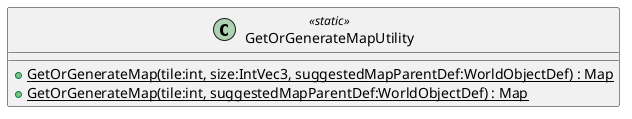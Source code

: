 @startuml
class GetOrGenerateMapUtility <<static>> {
    + {static} GetOrGenerateMap(tile:int, size:IntVec3, suggestedMapParentDef:WorldObjectDef) : Map
    + {static} GetOrGenerateMap(tile:int, suggestedMapParentDef:WorldObjectDef) : Map
}
@enduml
